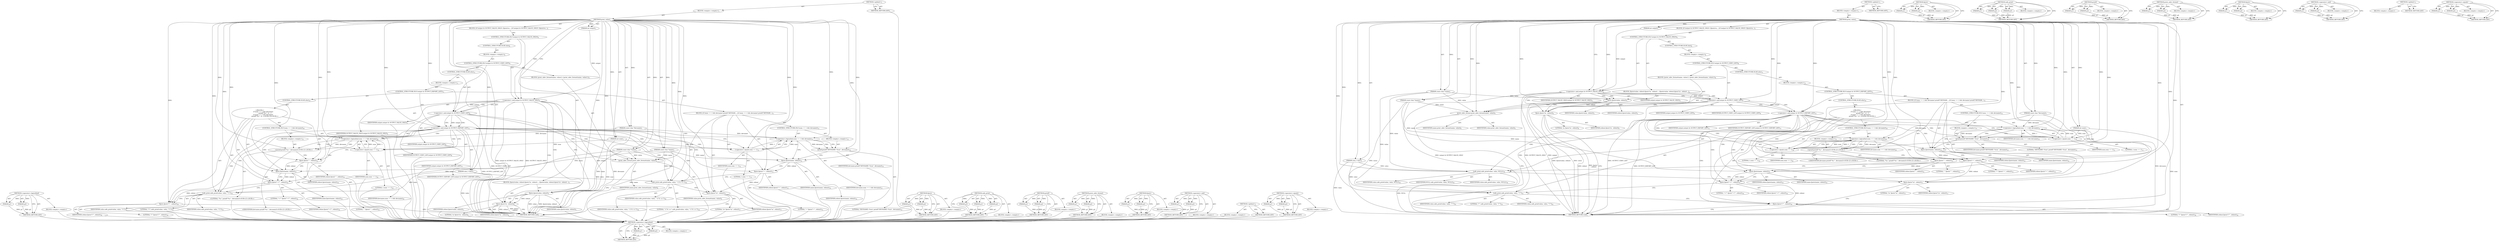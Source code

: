 digraph "&lt;operator&gt;.equals" {
vulnerable_146 [label=<(METHOD,&lt;operator&gt;.logicalAnd)>];
vulnerable_147 [label=<(PARAM,p1)>];
vulnerable_148 [label=<(PARAM,p2)>];
vulnerable_149 [label=<(BLOCK,&lt;empty&gt;,&lt;empty&gt;)>];
vulnerable_150 [label=<(METHOD_RETURN,ANY)>];
vulnerable_6 [label=<(METHOD,&lt;global&gt;)<SUB>1</SUB>>];
vulnerable_7 [label=<(BLOCK,&lt;empty&gt;,&lt;empty&gt;)<SUB>1</SUB>>];
vulnerable_8 [label=<(METHOD,print_value)<SUB>1</SUB>>];
vulnerable_9 [label=<(PARAM,int output)<SUB>1</SUB>>];
vulnerable_10 [label=<(PARAM,int num)<SUB>1</SUB>>];
vulnerable_11 [label=<(PARAM,const char *devname)<SUB>1</SUB>>];
vulnerable_12 [label=<(PARAM,const char *value)<SUB>2</SUB>>];
vulnerable_13 [label=<(PARAM,const char *name)<SUB>2</SUB>>];
vulnerable_14 [label=<(PARAM,size_t valsz)<SUB>2</SUB>>];
vulnerable_15 [label=<(BLOCK,{
	if (output &amp; OUTPUT_VALUE_ONLY) {
		fputs(va...,{
	if (output &amp; OUTPUT_VALUE_ONLY) {
		fputs(va...)<SUB>3</SUB>>];
vulnerable_16 [label=<(CONTROL_STRUCTURE,IF,if (output &amp; OUTPUT_VALUE_ONLY))<SUB>4</SUB>>];
vulnerable_17 [label=<(&lt;operator&gt;.and,output &amp; OUTPUT_VALUE_ONLY)<SUB>4</SUB>>];
vulnerable_18 [label=<(IDENTIFIER,output,output &amp; OUTPUT_VALUE_ONLY)<SUB>4</SUB>>];
vulnerable_19 [label=<(IDENTIFIER,OUTPUT_VALUE_ONLY,output &amp; OUTPUT_VALUE_ONLY)<SUB>4</SUB>>];
vulnerable_20 [label=<(BLOCK,{
		fputs(value, stdout);
		fputc('\n', stdout)...,{
		fputs(value, stdout);
		fputc('\n', stdout)...)<SUB>4</SUB>>];
vulnerable_21 [label=<(fputs,fputs(value, stdout))<SUB>5</SUB>>];
vulnerable_22 [label=<(IDENTIFIER,value,fputs(value, stdout))<SUB>5</SUB>>];
vulnerable_23 [label=<(IDENTIFIER,stdout,fputs(value, stdout))<SUB>5</SUB>>];
vulnerable_24 [label=<(fputc,fputc('\n', stdout))<SUB>6</SUB>>];
vulnerable_25 [label=<(LITERAL,'\n',fputc('\n', stdout))<SUB>6</SUB>>];
vulnerable_26 [label=<(IDENTIFIER,stdout,fputc('\n', stdout))<SUB>6</SUB>>];
vulnerable_27 [label=<(CONTROL_STRUCTURE,ELSE,else)<SUB>8</SUB>>];
vulnerable_28 [label=<(BLOCK,&lt;empty&gt;,&lt;empty&gt;)<SUB>8</SUB>>];
vulnerable_29 [label=<(CONTROL_STRUCTURE,IF,if (output &amp; OUTPUT_UDEV_LIST))<SUB>8</SUB>>];
vulnerable_30 [label=<(&lt;operator&gt;.and,output &amp; OUTPUT_UDEV_LIST)<SUB>8</SUB>>];
vulnerable_31 [label=<(IDENTIFIER,output,output &amp; OUTPUT_UDEV_LIST)<SUB>8</SUB>>];
vulnerable_32 [label=<(IDENTIFIER,OUTPUT_UDEV_LIST,output &amp; OUTPUT_UDEV_LIST)<SUB>8</SUB>>];
vulnerable_33 [label=<(BLOCK,{
		print_udev_format(name, value);

	},{
		print_udev_format(name, value);

	})<SUB>8</SUB>>];
vulnerable_34 [label=<(print_udev_format,print_udev_format(name, value))<SUB>9</SUB>>];
vulnerable_35 [label=<(IDENTIFIER,name,print_udev_format(name, value))<SUB>9</SUB>>];
vulnerable_36 [label=<(IDENTIFIER,value,print_udev_format(name, value))<SUB>9</SUB>>];
vulnerable_37 [label=<(CONTROL_STRUCTURE,ELSE,else)<SUB>11</SUB>>];
vulnerable_38 [label=<(BLOCK,&lt;empty&gt;,&lt;empty&gt;)<SUB>11</SUB>>];
vulnerable_39 [label=<(CONTROL_STRUCTURE,IF,if (output &amp; OUTPUT_EXPORT_LIST))<SUB>11</SUB>>];
vulnerable_40 [label=<(&lt;operator&gt;.and,output &amp; OUTPUT_EXPORT_LIST)<SUB>11</SUB>>];
vulnerable_41 [label=<(IDENTIFIER,output,output &amp; OUTPUT_EXPORT_LIST)<SUB>11</SUB>>];
vulnerable_42 [label=<(IDENTIFIER,OUTPUT_EXPORT_LIST,output &amp; OUTPUT_EXPORT_LIST)<SUB>11</SUB>>];
vulnerable_43 [label=<(BLOCK,{
		if (num == 1 &amp;&amp; devname)
 			printf(&quot;DEVNAM...,{
		if (num == 1 &amp;&amp; devname)
 			printf(&quot;DEVNAM...)<SUB>11</SUB>>];
vulnerable_44 [label=<(CONTROL_STRUCTURE,IF,if (num == 1 &amp;&amp; devname))<SUB>12</SUB>>];
vulnerable_45 [label=<(&lt;operator&gt;.logicalAnd,num == 1 &amp;&amp; devname)<SUB>12</SUB>>];
vulnerable_46 [label=<(&lt;operator&gt;.equals,num == 1)<SUB>12</SUB>>];
vulnerable_47 [label=<(IDENTIFIER,num,num == 1)<SUB>12</SUB>>];
vulnerable_48 [label=<(LITERAL,1,num == 1)<SUB>12</SUB>>];
vulnerable_49 [label=<(IDENTIFIER,devname,num == 1 &amp;&amp; devname)<SUB>12</SUB>>];
vulnerable_50 [label=<(BLOCK,&lt;empty&gt;,&lt;empty&gt;)<SUB>13</SUB>>];
vulnerable_51 [label=<(printf,printf(&quot;DEVNAME=%s\n&quot;, devname))<SUB>13</SUB>>];
vulnerable_52 [label=<(LITERAL,&quot;DEVNAME=%s\n&quot;,printf(&quot;DEVNAME=%s\n&quot;, devname))<SUB>13</SUB>>];
vulnerable_53 [label=<(IDENTIFIER,devname,printf(&quot;DEVNAME=%s\n&quot;, devname))<SUB>13</SUB>>];
vulnerable_54 [label=<(fputs,fputs(name, stdout))<SUB>14</SUB>>];
vulnerable_55 [label=<(IDENTIFIER,name,fputs(name, stdout))<SUB>14</SUB>>];
vulnerable_56 [label=<(IDENTIFIER,stdout,fputs(name, stdout))<SUB>14</SUB>>];
vulnerable_57 [label=<(fputs,fputs(&quot;=&quot;, stdout))<SUB>15</SUB>>];
vulnerable_58 [label=<(LITERAL,&quot;=&quot;,fputs(&quot;=&quot;, stdout))<SUB>15</SUB>>];
vulnerable_59 [label=<(IDENTIFIER,stdout,fputs(&quot;=&quot;, stdout))<SUB>15</SUB>>];
vulnerable_60 [label=<(safe_print,safe_print(value, valsz, NULL))<SUB>16</SUB>>];
vulnerable_61 [label=<(IDENTIFIER,value,safe_print(value, valsz, NULL))<SUB>16</SUB>>];
vulnerable_62 [label=<(IDENTIFIER,valsz,safe_print(value, valsz, NULL))<SUB>16</SUB>>];
vulnerable_63 [label=<(IDENTIFIER,NULL,safe_print(value, valsz, NULL))<SUB>16</SUB>>];
vulnerable_64 [label=<(fputs,fputs(&quot;\n&quot;, stdout))<SUB>17</SUB>>];
vulnerable_65 [label=<(LITERAL,&quot;\n&quot;,fputs(&quot;\n&quot;, stdout))<SUB>17</SUB>>];
vulnerable_66 [label=<(IDENTIFIER,stdout,fputs(&quot;\n&quot;, stdout))<SUB>17</SUB>>];
vulnerable_67 [label=<(CONTROL_STRUCTURE,ELSE,else)<SUB>19</SUB>>];
vulnerable_68 [label="<(BLOCK,{
		if (num == 1 &amp;&amp; devname)
			printf(&quot;%s:&quot;, d...,{
		if (num == 1 &amp;&amp; devname)
			printf(&quot;%s:&quot;, d...)<SUB>19</SUB>>"];
vulnerable_69 [label=<(CONTROL_STRUCTURE,IF,if (num == 1 &amp;&amp; devname))<SUB>20</SUB>>];
vulnerable_70 [label=<(&lt;operator&gt;.logicalAnd,num == 1 &amp;&amp; devname)<SUB>20</SUB>>];
vulnerable_71 [label=<(&lt;operator&gt;.equals,num == 1)<SUB>20</SUB>>];
vulnerable_72 [label=<(IDENTIFIER,num,num == 1)<SUB>20</SUB>>];
vulnerable_73 [label=<(LITERAL,1,num == 1)<SUB>20</SUB>>];
vulnerable_74 [label=<(IDENTIFIER,devname,num == 1 &amp;&amp; devname)<SUB>20</SUB>>];
vulnerable_75 [label=<(BLOCK,&lt;empty&gt;,&lt;empty&gt;)<SUB>21</SUB>>];
vulnerable_76 [label="<(printf,printf(&quot;%s:&quot;, devname))<SUB>21</SUB>>"];
vulnerable_77 [label="<(LITERAL,&quot;%s:&quot;,printf(&quot;%s:&quot;, devname))<SUB>21</SUB>>"];
vulnerable_78 [label="<(IDENTIFIER,devname,printf(&quot;%s:&quot;, devname))<SUB>21</SUB>>"];
vulnerable_79 [label=<(fputs,fputs(&quot; &quot;, stdout))<SUB>22</SUB>>];
vulnerable_80 [label=<(LITERAL,&quot; &quot;,fputs(&quot; &quot;, stdout))<SUB>22</SUB>>];
vulnerable_81 [label=<(IDENTIFIER,stdout,fputs(&quot; &quot;, stdout))<SUB>22</SUB>>];
vulnerable_82 [label=<(fputs,fputs(name, stdout))<SUB>23</SUB>>];
vulnerable_83 [label=<(IDENTIFIER,name,fputs(name, stdout))<SUB>23</SUB>>];
vulnerable_84 [label=<(IDENTIFIER,stdout,fputs(name, stdout))<SUB>23</SUB>>];
vulnerable_85 [label=<(fputs,fputs(&quot;=\&quot;&quot;, stdout))<SUB>24</SUB>>];
vulnerable_86 [label=<(LITERAL,&quot;=\&quot;&quot;,fputs(&quot;=\&quot;&quot;, stdout))<SUB>24</SUB>>];
vulnerable_87 [label=<(IDENTIFIER,stdout,fputs(&quot;=\&quot;&quot;, stdout))<SUB>24</SUB>>];
vulnerable_88 [label=<(safe_print,safe_print(value, valsz, &quot;\&quot;&quot;))<SUB>25</SUB>>];
vulnerable_89 [label=<(IDENTIFIER,value,safe_print(value, valsz, &quot;\&quot;&quot;))<SUB>25</SUB>>];
vulnerable_90 [label=<(IDENTIFIER,valsz,safe_print(value, valsz, &quot;\&quot;&quot;))<SUB>25</SUB>>];
vulnerable_91 [label=<(LITERAL,&quot;\&quot;&quot;,safe_print(value, valsz, &quot;\&quot;&quot;))<SUB>25</SUB>>];
vulnerable_92 [label=<(fputs,fputs(&quot;\&quot;&quot;, stdout))<SUB>26</SUB>>];
vulnerable_93 [label=<(LITERAL,&quot;\&quot;&quot;,fputs(&quot;\&quot;&quot;, stdout))<SUB>26</SUB>>];
vulnerable_94 [label=<(IDENTIFIER,stdout,fputs(&quot;\&quot;&quot;, stdout))<SUB>26</SUB>>];
vulnerable_95 [label=<(METHOD_RETURN,void)<SUB>1</SUB>>];
vulnerable_97 [label=<(METHOD_RETURN,ANY)<SUB>1</SUB>>];
vulnerable_131 [label=<(METHOD,fputs)>];
vulnerable_132 [label=<(PARAM,p1)>];
vulnerable_133 [label=<(PARAM,p2)>];
vulnerable_134 [label=<(BLOCK,&lt;empty&gt;,&lt;empty&gt;)>];
vulnerable_135 [label=<(METHOD_RETURN,ANY)>];
vulnerable_161 [label=<(METHOD,safe_print)>];
vulnerable_162 [label=<(PARAM,p1)>];
vulnerable_163 [label=<(PARAM,p2)>];
vulnerable_164 [label=<(PARAM,p3)>];
vulnerable_165 [label=<(BLOCK,&lt;empty&gt;,&lt;empty&gt;)>];
vulnerable_166 [label=<(METHOD_RETURN,ANY)>];
vulnerable_156 [label=<(METHOD,printf)>];
vulnerable_157 [label=<(PARAM,p1)>];
vulnerable_158 [label=<(PARAM,p2)>];
vulnerable_159 [label=<(BLOCK,&lt;empty&gt;,&lt;empty&gt;)>];
vulnerable_160 [label=<(METHOD_RETURN,ANY)>];
vulnerable_141 [label=<(METHOD,print_udev_format)>];
vulnerable_142 [label=<(PARAM,p1)>];
vulnerable_143 [label=<(PARAM,p2)>];
vulnerable_144 [label=<(BLOCK,&lt;empty&gt;,&lt;empty&gt;)>];
vulnerable_145 [label=<(METHOD_RETURN,ANY)>];
vulnerable_136 [label=<(METHOD,fputc)>];
vulnerable_137 [label=<(PARAM,p1)>];
vulnerable_138 [label=<(PARAM,p2)>];
vulnerable_139 [label=<(BLOCK,&lt;empty&gt;,&lt;empty&gt;)>];
vulnerable_140 [label=<(METHOD_RETURN,ANY)>];
vulnerable_126 [label=<(METHOD,&lt;operator&gt;.and)>];
vulnerable_127 [label=<(PARAM,p1)>];
vulnerable_128 [label=<(PARAM,p2)>];
vulnerable_129 [label=<(BLOCK,&lt;empty&gt;,&lt;empty&gt;)>];
vulnerable_130 [label=<(METHOD_RETURN,ANY)>];
vulnerable_120 [label=<(METHOD,&lt;global&gt;)<SUB>1</SUB>>];
vulnerable_121 [label=<(BLOCK,&lt;empty&gt;,&lt;empty&gt;)>];
vulnerable_122 [label=<(METHOD_RETURN,ANY)>];
vulnerable_151 [label=<(METHOD,&lt;operator&gt;.equals)>];
vulnerable_152 [label=<(PARAM,p1)>];
vulnerable_153 [label=<(PARAM,p2)>];
vulnerable_154 [label=<(BLOCK,&lt;empty&gt;,&lt;empty&gt;)>];
vulnerable_155 [label=<(METHOD_RETURN,ANY)>];
fixed_148 [label=<(METHOD,&lt;operator&gt;.logicalAnd)>];
fixed_149 [label=<(PARAM,p1)>];
fixed_150 [label=<(PARAM,p2)>];
fixed_151 [label=<(BLOCK,&lt;empty&gt;,&lt;empty&gt;)>];
fixed_152 [label=<(METHOD_RETURN,ANY)>];
fixed_6 [label=<(METHOD,&lt;global&gt;)<SUB>1</SUB>>];
fixed_7 [label=<(BLOCK,&lt;empty&gt;,&lt;empty&gt;)<SUB>1</SUB>>];
fixed_8 [label=<(METHOD,print_value)<SUB>1</SUB>>];
fixed_9 [label=<(PARAM,int output)<SUB>1</SUB>>];
fixed_10 [label=<(PARAM,int num)<SUB>1</SUB>>];
fixed_11 [label=<(PARAM,const char *devname)<SUB>1</SUB>>];
fixed_12 [label=<(PARAM,const char *value)<SUB>2</SUB>>];
fixed_13 [label=<(PARAM,const char *name)<SUB>2</SUB>>];
fixed_14 [label=<(PARAM,size_t valsz)<SUB>2</SUB>>];
fixed_15 [label=<(BLOCK,{
	if (output &amp; OUTPUT_VALUE_ONLY) {
		fputs(va...,{
	if (output &amp; OUTPUT_VALUE_ONLY) {
		fputs(va...)<SUB>3</SUB>>];
fixed_16 [label=<(CONTROL_STRUCTURE,IF,if (output &amp; OUTPUT_VALUE_ONLY))<SUB>4</SUB>>];
fixed_17 [label=<(&lt;operator&gt;.and,output &amp; OUTPUT_VALUE_ONLY)<SUB>4</SUB>>];
fixed_18 [label=<(IDENTIFIER,output,output &amp; OUTPUT_VALUE_ONLY)<SUB>4</SUB>>];
fixed_19 [label=<(IDENTIFIER,OUTPUT_VALUE_ONLY,output &amp; OUTPUT_VALUE_ONLY)<SUB>4</SUB>>];
fixed_20 [label=<(BLOCK,{
		fputs(value, stdout);
		fputc('\n', stdout)...,{
		fputs(value, stdout);
		fputc('\n', stdout)...)<SUB>4</SUB>>];
fixed_21 [label=<(fputs,fputs(value, stdout))<SUB>5</SUB>>];
fixed_22 [label=<(IDENTIFIER,value,fputs(value, stdout))<SUB>5</SUB>>];
fixed_23 [label=<(IDENTIFIER,stdout,fputs(value, stdout))<SUB>5</SUB>>];
fixed_24 [label=<(fputc,fputc('\n', stdout))<SUB>6</SUB>>];
fixed_25 [label=<(LITERAL,'\n',fputc('\n', stdout))<SUB>6</SUB>>];
fixed_26 [label=<(IDENTIFIER,stdout,fputc('\n', stdout))<SUB>6</SUB>>];
fixed_27 [label=<(CONTROL_STRUCTURE,ELSE,else)<SUB>8</SUB>>];
fixed_28 [label=<(BLOCK,&lt;empty&gt;,&lt;empty&gt;)<SUB>8</SUB>>];
fixed_29 [label=<(CONTROL_STRUCTURE,IF,if (output &amp; OUTPUT_UDEV_LIST))<SUB>8</SUB>>];
fixed_30 [label=<(&lt;operator&gt;.and,output &amp; OUTPUT_UDEV_LIST)<SUB>8</SUB>>];
fixed_31 [label=<(IDENTIFIER,output,output &amp; OUTPUT_UDEV_LIST)<SUB>8</SUB>>];
fixed_32 [label=<(IDENTIFIER,OUTPUT_UDEV_LIST,output &amp; OUTPUT_UDEV_LIST)<SUB>8</SUB>>];
fixed_33 [label=<(BLOCK,{
		print_udev_format(name, value);

	},{
		print_udev_format(name, value);

	})<SUB>8</SUB>>];
fixed_34 [label=<(print_udev_format,print_udev_format(name, value))<SUB>9</SUB>>];
fixed_35 [label=<(IDENTIFIER,name,print_udev_format(name, value))<SUB>9</SUB>>];
fixed_36 [label=<(IDENTIFIER,value,print_udev_format(name, value))<SUB>9</SUB>>];
fixed_37 [label=<(CONTROL_STRUCTURE,ELSE,else)<SUB>11</SUB>>];
fixed_38 [label=<(BLOCK,&lt;empty&gt;,&lt;empty&gt;)<SUB>11</SUB>>];
fixed_39 [label=<(CONTROL_STRUCTURE,IF,if (output &amp; OUTPUT_EXPORT_LIST))<SUB>11</SUB>>];
fixed_40 [label=<(&lt;operator&gt;.and,output &amp; OUTPUT_EXPORT_LIST)<SUB>11</SUB>>];
fixed_41 [label=<(IDENTIFIER,output,output &amp; OUTPUT_EXPORT_LIST)<SUB>11</SUB>>];
fixed_42 [label=<(IDENTIFIER,OUTPUT_EXPORT_LIST,output &amp; OUTPUT_EXPORT_LIST)<SUB>11</SUB>>];
fixed_43 [label=<(BLOCK,{
		if (num == 1 &amp;&amp; devname)
 			printf(&quot;DEVNAM...,{
		if (num == 1 &amp;&amp; devname)
 			printf(&quot;DEVNAM...)<SUB>11</SUB>>];
fixed_44 [label=<(CONTROL_STRUCTURE,IF,if (num == 1 &amp;&amp; devname))<SUB>12</SUB>>];
fixed_45 [label=<(&lt;operator&gt;.logicalAnd,num == 1 &amp;&amp; devname)<SUB>12</SUB>>];
fixed_46 [label=<(&lt;operator&gt;.equals,num == 1)<SUB>12</SUB>>];
fixed_47 [label=<(IDENTIFIER,num,num == 1)<SUB>12</SUB>>];
fixed_48 [label=<(LITERAL,1,num == 1)<SUB>12</SUB>>];
fixed_49 [label=<(IDENTIFIER,devname,num == 1 &amp;&amp; devname)<SUB>12</SUB>>];
fixed_50 [label=<(BLOCK,&lt;empty&gt;,&lt;empty&gt;)<SUB>13</SUB>>];
fixed_51 [label=<(printf,printf(&quot;DEVNAME=%s\n&quot;, devname))<SUB>13</SUB>>];
fixed_52 [label=<(LITERAL,&quot;DEVNAME=%s\n&quot;,printf(&quot;DEVNAME=%s\n&quot;, devname))<SUB>13</SUB>>];
fixed_53 [label=<(IDENTIFIER,devname,printf(&quot;DEVNAME=%s\n&quot;, devname))<SUB>13</SUB>>];
fixed_54 [label=<(fputs,fputs(name, stdout))<SUB>14</SUB>>];
fixed_55 [label=<(IDENTIFIER,name,fputs(name, stdout))<SUB>14</SUB>>];
fixed_56 [label=<(IDENTIFIER,stdout,fputs(name, stdout))<SUB>14</SUB>>];
fixed_57 [label=<(fputs,fputs(&quot;=&quot;, stdout))<SUB>15</SUB>>];
fixed_58 [label=<(LITERAL,&quot;=&quot;,fputs(&quot;=&quot;, stdout))<SUB>15</SUB>>];
fixed_59 [label=<(IDENTIFIER,stdout,fputs(&quot;=&quot;, stdout))<SUB>15</SUB>>];
fixed_60 [label=<(safe_print,safe_print(value, valsz, &quot; \\\&quot;'$`&lt;&gt;&quot;))<SUB>16</SUB>>];
fixed_61 [label=<(IDENTIFIER,value,safe_print(value, valsz, &quot; \\\&quot;'$`&lt;&gt;&quot;))<SUB>16</SUB>>];
fixed_62 [label=<(IDENTIFIER,valsz,safe_print(value, valsz, &quot; \\\&quot;'$`&lt;&gt;&quot;))<SUB>16</SUB>>];
fixed_63 [label=<(LITERAL,&quot; \\\&quot;'$`&lt;&gt;&quot;,safe_print(value, valsz, &quot; \\\&quot;'$`&lt;&gt;&quot;))<SUB>16</SUB>>];
fixed_64 [label=<(fputs,fputs(&quot;\n&quot;, stdout))<SUB>17</SUB>>];
fixed_65 [label=<(LITERAL,&quot;\n&quot;,fputs(&quot;\n&quot;, stdout))<SUB>17</SUB>>];
fixed_66 [label=<(IDENTIFIER,stdout,fputs(&quot;\n&quot;, stdout))<SUB>17</SUB>>];
fixed_67 [label=<(CONTROL_STRUCTURE,ELSE,else)<SUB>19</SUB>>];
fixed_68 [label="<(BLOCK,{
		if (num == 1 &amp;&amp; devname)
			printf(&quot;%s:&quot;, d...,{
		if (num == 1 &amp;&amp; devname)
			printf(&quot;%s:&quot;, d...)<SUB>19</SUB>>"];
fixed_69 [label=<(CONTROL_STRUCTURE,IF,if (num == 1 &amp;&amp; devname))<SUB>20</SUB>>];
fixed_70 [label=<(&lt;operator&gt;.logicalAnd,num == 1 &amp;&amp; devname)<SUB>20</SUB>>];
fixed_71 [label=<(&lt;operator&gt;.equals,num == 1)<SUB>20</SUB>>];
fixed_72 [label=<(IDENTIFIER,num,num == 1)<SUB>20</SUB>>];
fixed_73 [label=<(LITERAL,1,num == 1)<SUB>20</SUB>>];
fixed_74 [label=<(IDENTIFIER,devname,num == 1 &amp;&amp; devname)<SUB>20</SUB>>];
fixed_75 [label=<(BLOCK,&lt;empty&gt;,&lt;empty&gt;)<SUB>21</SUB>>];
fixed_76 [label="<(printf,printf(&quot;%s:&quot;, devname))<SUB>21</SUB>>"];
fixed_77 [label="<(LITERAL,&quot;%s:&quot;,printf(&quot;%s:&quot;, devname))<SUB>21</SUB>>"];
fixed_78 [label="<(IDENTIFIER,devname,printf(&quot;%s:&quot;, devname))<SUB>21</SUB>>"];
fixed_79 [label=<(fputs,fputs(&quot; &quot;, stdout))<SUB>22</SUB>>];
fixed_80 [label=<(LITERAL,&quot; &quot;,fputs(&quot; &quot;, stdout))<SUB>22</SUB>>];
fixed_81 [label=<(IDENTIFIER,stdout,fputs(&quot; &quot;, stdout))<SUB>22</SUB>>];
fixed_82 [label=<(fputs,fputs(name, stdout))<SUB>23</SUB>>];
fixed_83 [label=<(IDENTIFIER,name,fputs(name, stdout))<SUB>23</SUB>>];
fixed_84 [label=<(IDENTIFIER,stdout,fputs(name, stdout))<SUB>23</SUB>>];
fixed_85 [label=<(fputs,fputs(&quot;=\&quot;&quot;, stdout))<SUB>24</SUB>>];
fixed_86 [label=<(LITERAL,&quot;=\&quot;&quot;,fputs(&quot;=\&quot;&quot;, stdout))<SUB>24</SUB>>];
fixed_87 [label=<(IDENTIFIER,stdout,fputs(&quot;=\&quot;&quot;, stdout))<SUB>24</SUB>>];
fixed_88 [label=<(safe_print,safe_print(value, valsz, &quot;\&quot;\\&quot;))<SUB>25</SUB>>];
fixed_89 [label=<(IDENTIFIER,value,safe_print(value, valsz, &quot;\&quot;\\&quot;))<SUB>25</SUB>>];
fixed_90 [label=<(IDENTIFIER,valsz,safe_print(value, valsz, &quot;\&quot;\\&quot;))<SUB>25</SUB>>];
fixed_91 [label=<(LITERAL,&quot;\&quot;\\&quot;,safe_print(value, valsz, &quot;\&quot;\\&quot;))<SUB>25</SUB>>];
fixed_92 [label=<(fputs,fputs(&quot;\&quot;&quot;, stdout))<SUB>26</SUB>>];
fixed_93 [label=<(LITERAL,&quot;\&quot;&quot;,fputs(&quot;\&quot;&quot;, stdout))<SUB>26</SUB>>];
fixed_94 [label=<(IDENTIFIER,stdout,fputs(&quot;\&quot;&quot;, stdout))<SUB>26</SUB>>];
fixed_95 [label=<(METHOD_RETURN,void)<SUB>1</SUB>>];
fixed_97 [label=<(METHOD_RETURN,ANY)<SUB>1</SUB>>];
fixed_133 [label=<(METHOD,fputs)>];
fixed_134 [label=<(PARAM,p1)>];
fixed_135 [label=<(PARAM,p2)>];
fixed_136 [label=<(BLOCK,&lt;empty&gt;,&lt;empty&gt;)>];
fixed_137 [label=<(METHOD_RETURN,ANY)>];
fixed_163 [label=<(METHOD,safe_print)>];
fixed_164 [label=<(PARAM,p1)>];
fixed_165 [label=<(PARAM,p2)>];
fixed_166 [label=<(PARAM,p3)>];
fixed_167 [label=<(BLOCK,&lt;empty&gt;,&lt;empty&gt;)>];
fixed_168 [label=<(METHOD_RETURN,ANY)>];
fixed_158 [label=<(METHOD,printf)>];
fixed_159 [label=<(PARAM,p1)>];
fixed_160 [label=<(PARAM,p2)>];
fixed_161 [label=<(BLOCK,&lt;empty&gt;,&lt;empty&gt;)>];
fixed_162 [label=<(METHOD_RETURN,ANY)>];
fixed_143 [label=<(METHOD,print_udev_format)>];
fixed_144 [label=<(PARAM,p1)>];
fixed_145 [label=<(PARAM,p2)>];
fixed_146 [label=<(BLOCK,&lt;empty&gt;,&lt;empty&gt;)>];
fixed_147 [label=<(METHOD_RETURN,ANY)>];
fixed_138 [label=<(METHOD,fputc)>];
fixed_139 [label=<(PARAM,p1)>];
fixed_140 [label=<(PARAM,p2)>];
fixed_141 [label=<(BLOCK,&lt;empty&gt;,&lt;empty&gt;)>];
fixed_142 [label=<(METHOD_RETURN,ANY)>];
fixed_128 [label=<(METHOD,&lt;operator&gt;.and)>];
fixed_129 [label=<(PARAM,p1)>];
fixed_130 [label=<(PARAM,p2)>];
fixed_131 [label=<(BLOCK,&lt;empty&gt;,&lt;empty&gt;)>];
fixed_132 [label=<(METHOD_RETURN,ANY)>];
fixed_122 [label=<(METHOD,&lt;global&gt;)<SUB>1</SUB>>];
fixed_123 [label=<(BLOCK,&lt;empty&gt;,&lt;empty&gt;)>];
fixed_124 [label=<(METHOD_RETURN,ANY)>];
fixed_153 [label=<(METHOD,&lt;operator&gt;.equals)>];
fixed_154 [label=<(PARAM,p1)>];
fixed_155 [label=<(PARAM,p2)>];
fixed_156 [label=<(BLOCK,&lt;empty&gt;,&lt;empty&gt;)>];
fixed_157 [label=<(METHOD_RETURN,ANY)>];
vulnerable_146 -> vulnerable_147  [key=0, label="AST: "];
vulnerable_146 -> vulnerable_147  [key=1, label="DDG: "];
vulnerable_146 -> vulnerable_149  [key=0, label="AST: "];
vulnerable_146 -> vulnerable_148  [key=0, label="AST: "];
vulnerable_146 -> vulnerable_148  [key=1, label="DDG: "];
vulnerable_146 -> vulnerable_150  [key=0, label="AST: "];
vulnerable_146 -> vulnerable_150  [key=1, label="CFG: "];
vulnerable_147 -> vulnerable_150  [key=0, label="DDG: p1"];
vulnerable_148 -> vulnerable_150  [key=0, label="DDG: p2"];
vulnerable_6 -> vulnerable_7  [key=0, label="AST: "];
vulnerable_6 -> vulnerable_97  [key=0, label="AST: "];
vulnerable_6 -> vulnerable_97  [key=1, label="CFG: "];
vulnerable_7 -> vulnerable_8  [key=0, label="AST: "];
vulnerable_8 -> vulnerable_9  [key=0, label="AST: "];
vulnerable_8 -> vulnerable_9  [key=1, label="DDG: "];
vulnerable_8 -> vulnerable_10  [key=0, label="AST: "];
vulnerable_8 -> vulnerable_10  [key=1, label="DDG: "];
vulnerable_8 -> vulnerable_11  [key=0, label="AST: "];
vulnerable_8 -> vulnerable_11  [key=1, label="DDG: "];
vulnerable_8 -> vulnerable_12  [key=0, label="AST: "];
vulnerable_8 -> vulnerable_12  [key=1, label="DDG: "];
vulnerable_8 -> vulnerable_13  [key=0, label="AST: "];
vulnerable_8 -> vulnerable_13  [key=1, label="DDG: "];
vulnerable_8 -> vulnerable_14  [key=0, label="AST: "];
vulnerable_8 -> vulnerable_14  [key=1, label="DDG: "];
vulnerable_8 -> vulnerable_15  [key=0, label="AST: "];
vulnerable_8 -> vulnerable_95  [key=0, label="AST: "];
vulnerable_8 -> vulnerable_17  [key=0, label="CFG: "];
vulnerable_8 -> vulnerable_17  [key=1, label="DDG: "];
vulnerable_8 -> vulnerable_21  [key=0, label="DDG: "];
vulnerable_8 -> vulnerable_24  [key=0, label="DDG: "];
vulnerable_8 -> vulnerable_30  [key=0, label="DDG: "];
vulnerable_8 -> vulnerable_34  [key=0, label="DDG: "];
vulnerable_8 -> vulnerable_40  [key=0, label="DDG: "];
vulnerable_8 -> vulnerable_54  [key=0, label="DDG: "];
vulnerable_8 -> vulnerable_57  [key=0, label="DDG: "];
vulnerable_8 -> vulnerable_60  [key=0, label="DDG: "];
vulnerable_8 -> vulnerable_64  [key=0, label="DDG: "];
vulnerable_8 -> vulnerable_45  [key=0, label="DDG: "];
vulnerable_8 -> vulnerable_79  [key=0, label="DDG: "];
vulnerable_8 -> vulnerable_82  [key=0, label="DDG: "];
vulnerable_8 -> vulnerable_85  [key=0, label="DDG: "];
vulnerable_8 -> vulnerable_88  [key=0, label="DDG: "];
vulnerable_8 -> vulnerable_92  [key=0, label="DDG: "];
vulnerable_8 -> vulnerable_46  [key=0, label="DDG: "];
vulnerable_8 -> vulnerable_51  [key=0, label="DDG: "];
vulnerable_8 -> vulnerable_70  [key=0, label="DDG: "];
vulnerable_8 -> vulnerable_71  [key=0, label="DDG: "];
vulnerable_8 -> vulnerable_76  [key=0, label="DDG: "];
vulnerable_9 -> vulnerable_17  [key=0, label="DDG: output"];
vulnerable_10 -> vulnerable_95  [key=0, label="DDG: num"];
vulnerable_10 -> vulnerable_46  [key=0, label="DDG: num"];
vulnerable_10 -> vulnerable_71  [key=0, label="DDG: num"];
vulnerable_11 -> vulnerable_95  [key=0, label="DDG: devname"];
vulnerable_11 -> vulnerable_45  [key=0, label="DDG: devname"];
vulnerable_11 -> vulnerable_70  [key=0, label="DDG: devname"];
vulnerable_12 -> vulnerable_21  [key=0, label="DDG: value"];
vulnerable_12 -> vulnerable_34  [key=0, label="DDG: value"];
vulnerable_12 -> vulnerable_60  [key=0, label="DDG: value"];
vulnerable_12 -> vulnerable_88  [key=0, label="DDG: value"];
vulnerable_13 -> vulnerable_95  [key=0, label="DDG: name"];
vulnerable_13 -> vulnerable_34  [key=0, label="DDG: name"];
vulnerable_13 -> vulnerable_54  [key=0, label="DDG: name"];
vulnerable_13 -> vulnerable_82  [key=0, label="DDG: name"];
vulnerable_14 -> vulnerable_95  [key=0, label="DDG: valsz"];
vulnerable_14 -> vulnerable_60  [key=0, label="DDG: valsz"];
vulnerable_14 -> vulnerable_88  [key=0, label="DDG: valsz"];
vulnerable_15 -> vulnerable_16  [key=0, label="AST: "];
vulnerable_16 -> vulnerable_17  [key=0, label="AST: "];
vulnerable_16 -> vulnerable_20  [key=0, label="AST: "];
vulnerable_16 -> vulnerable_27  [key=0, label="AST: "];
vulnerable_17 -> vulnerable_18  [key=0, label="AST: "];
vulnerable_17 -> vulnerable_19  [key=0, label="AST: "];
vulnerable_17 -> vulnerable_21  [key=0, label="CFG: "];
vulnerable_17 -> vulnerable_21  [key=1, label="CDG: "];
vulnerable_17 -> vulnerable_30  [key=0, label="CFG: "];
vulnerable_17 -> vulnerable_30  [key=1, label="DDG: output"];
vulnerable_17 -> vulnerable_30  [key=2, label="CDG: "];
vulnerable_17 -> vulnerable_95  [key=0, label="DDG: output"];
vulnerable_17 -> vulnerable_95  [key=1, label="DDG: output &amp; OUTPUT_VALUE_ONLY"];
vulnerable_17 -> vulnerable_95  [key=2, label="DDG: OUTPUT_VALUE_ONLY"];
vulnerable_17 -> vulnerable_24  [key=0, label="CDG: "];
vulnerable_20 -> vulnerable_21  [key=0, label="AST: "];
vulnerable_20 -> vulnerable_24  [key=0, label="AST: "];
vulnerable_21 -> vulnerable_22  [key=0, label="AST: "];
vulnerable_21 -> vulnerable_23  [key=0, label="AST: "];
vulnerable_21 -> vulnerable_24  [key=0, label="CFG: "];
vulnerable_21 -> vulnerable_24  [key=1, label="DDG: stdout"];
vulnerable_21 -> vulnerable_95  [key=0, label="DDG: value"];
vulnerable_21 -> vulnerable_95  [key=1, label="DDG: fputs(value, stdout)"];
vulnerable_24 -> vulnerable_25  [key=0, label="AST: "];
vulnerable_24 -> vulnerable_26  [key=0, label="AST: "];
vulnerable_24 -> vulnerable_95  [key=0, label="CFG: "];
vulnerable_24 -> vulnerable_95  [key=1, label="DDG: stdout"];
vulnerable_24 -> vulnerable_95  [key=2, label="DDG: fputc('\n', stdout)"];
vulnerable_27 -> vulnerable_28  [key=0, label="AST: "];
vulnerable_28 -> vulnerable_29  [key=0, label="AST: "];
vulnerable_29 -> vulnerable_30  [key=0, label="AST: "];
vulnerable_29 -> vulnerable_33  [key=0, label="AST: "];
vulnerable_29 -> vulnerable_37  [key=0, label="AST: "];
vulnerable_30 -> vulnerable_31  [key=0, label="AST: "];
vulnerable_30 -> vulnerable_32  [key=0, label="AST: "];
vulnerable_30 -> vulnerable_34  [key=0, label="CFG: "];
vulnerable_30 -> vulnerable_34  [key=1, label="CDG: "];
vulnerable_30 -> vulnerable_40  [key=0, label="CFG: "];
vulnerable_30 -> vulnerable_40  [key=1, label="DDG: output"];
vulnerable_30 -> vulnerable_40  [key=2, label="CDG: "];
vulnerable_30 -> vulnerable_95  [key=0, label="DDG: OUTPUT_UDEV_LIST"];
vulnerable_33 -> vulnerable_34  [key=0, label="AST: "];
vulnerable_34 -> vulnerable_35  [key=0, label="AST: "];
vulnerable_34 -> vulnerable_36  [key=0, label="AST: "];
vulnerable_34 -> vulnerable_95  [key=0, label="CFG: "];
vulnerable_37 -> vulnerable_38  [key=0, label="AST: "];
vulnerable_38 -> vulnerable_39  [key=0, label="AST: "];
vulnerable_39 -> vulnerable_40  [key=0, label="AST: "];
vulnerable_39 -> vulnerable_43  [key=0, label="AST: "];
vulnerable_39 -> vulnerable_67  [key=0, label="AST: "];
vulnerable_40 -> vulnerable_41  [key=0, label="AST: "];
vulnerable_40 -> vulnerable_42  [key=0, label="AST: "];
vulnerable_40 -> vulnerable_46  [key=0, label="CFG: "];
vulnerable_40 -> vulnerable_46  [key=1, label="CDG: "];
vulnerable_40 -> vulnerable_71  [key=0, label="CFG: "];
vulnerable_40 -> vulnerable_71  [key=1, label="CDG: "];
vulnerable_40 -> vulnerable_95  [key=0, label="DDG: OUTPUT_EXPORT_LIST"];
vulnerable_40 -> vulnerable_60  [key=0, label="CDG: "];
vulnerable_40 -> vulnerable_64  [key=0, label="CDG: "];
vulnerable_40 -> vulnerable_57  [key=0, label="CDG: "];
vulnerable_40 -> vulnerable_85  [key=0, label="CDG: "];
vulnerable_40 -> vulnerable_92  [key=0, label="CDG: "];
vulnerable_40 -> vulnerable_45  [key=0, label="CDG: "];
vulnerable_40 -> vulnerable_82  [key=0, label="CDG: "];
vulnerable_40 -> vulnerable_54  [key=0, label="CDG: "];
vulnerable_40 -> vulnerable_79  [key=0, label="CDG: "];
vulnerable_40 -> vulnerable_88  [key=0, label="CDG: "];
vulnerable_40 -> vulnerable_70  [key=0, label="CDG: "];
vulnerable_43 -> vulnerable_44  [key=0, label="AST: "];
vulnerable_43 -> vulnerable_54  [key=0, label="AST: "];
vulnerable_43 -> vulnerable_57  [key=0, label="AST: "];
vulnerable_43 -> vulnerable_60  [key=0, label="AST: "];
vulnerable_43 -> vulnerable_64  [key=0, label="AST: "];
vulnerable_44 -> vulnerable_45  [key=0, label="AST: "];
vulnerable_44 -> vulnerable_50  [key=0, label="AST: "];
vulnerable_45 -> vulnerable_46  [key=0, label="AST: "];
vulnerable_45 -> vulnerable_49  [key=0, label="AST: "];
vulnerable_45 -> vulnerable_51  [key=0, label="CFG: "];
vulnerable_45 -> vulnerable_51  [key=1, label="DDG: devname"];
vulnerable_45 -> vulnerable_51  [key=2, label="CDG: "];
vulnerable_45 -> vulnerable_54  [key=0, label="CFG: "];
vulnerable_46 -> vulnerable_47  [key=0, label="AST: "];
vulnerable_46 -> vulnerable_48  [key=0, label="AST: "];
vulnerable_46 -> vulnerable_45  [key=0, label="CFG: "];
vulnerable_46 -> vulnerable_45  [key=1, label="DDG: num"];
vulnerable_46 -> vulnerable_45  [key=2, label="DDG: 1"];
vulnerable_50 -> vulnerable_51  [key=0, label="AST: "];
vulnerable_51 -> vulnerable_52  [key=0, label="AST: "];
vulnerable_51 -> vulnerable_53  [key=0, label="AST: "];
vulnerable_51 -> vulnerable_54  [key=0, label="CFG: "];
vulnerable_54 -> vulnerable_55  [key=0, label="AST: "];
vulnerable_54 -> vulnerable_56  [key=0, label="AST: "];
vulnerable_54 -> vulnerable_57  [key=0, label="CFG: "];
vulnerable_54 -> vulnerable_57  [key=1, label="DDG: stdout"];
vulnerable_57 -> vulnerable_58  [key=0, label="AST: "];
vulnerable_57 -> vulnerable_59  [key=0, label="AST: "];
vulnerable_57 -> vulnerable_60  [key=0, label="CFG: "];
vulnerable_57 -> vulnerable_64  [key=0, label="DDG: stdout"];
vulnerable_60 -> vulnerable_61  [key=0, label="AST: "];
vulnerable_60 -> vulnerable_62  [key=0, label="AST: "];
vulnerable_60 -> vulnerable_63  [key=0, label="AST: "];
vulnerable_60 -> vulnerable_64  [key=0, label="CFG: "];
vulnerable_60 -> vulnerable_95  [key=0, label="DDG: NULL"];
vulnerable_64 -> vulnerable_65  [key=0, label="AST: "];
vulnerable_64 -> vulnerable_66  [key=0, label="AST: "];
vulnerable_64 -> vulnerable_95  [key=0, label="CFG: "];
vulnerable_67 -> vulnerable_68  [key=0, label="AST: "];
vulnerable_68 -> vulnerable_69  [key=0, label="AST: "];
vulnerable_68 -> vulnerable_79  [key=0, label="AST: "];
vulnerable_68 -> vulnerable_82  [key=0, label="AST: "];
vulnerable_68 -> vulnerable_85  [key=0, label="AST: "];
vulnerable_68 -> vulnerable_88  [key=0, label="AST: "];
vulnerable_68 -> vulnerable_92  [key=0, label="AST: "];
vulnerable_69 -> vulnerable_70  [key=0, label="AST: "];
vulnerable_69 -> vulnerable_75  [key=0, label="AST: "];
vulnerable_70 -> vulnerable_71  [key=0, label="AST: "];
vulnerable_70 -> vulnerable_74  [key=0, label="AST: "];
vulnerable_70 -> vulnerable_76  [key=0, label="CFG: "];
vulnerable_70 -> vulnerable_76  [key=1, label="DDG: devname"];
vulnerable_70 -> vulnerable_76  [key=2, label="CDG: "];
vulnerable_70 -> vulnerable_79  [key=0, label="CFG: "];
vulnerable_71 -> vulnerable_72  [key=0, label="AST: "];
vulnerable_71 -> vulnerable_73  [key=0, label="AST: "];
vulnerable_71 -> vulnerable_70  [key=0, label="CFG: "];
vulnerable_71 -> vulnerable_70  [key=1, label="DDG: num"];
vulnerable_71 -> vulnerable_70  [key=2, label="DDG: 1"];
vulnerable_75 -> vulnerable_76  [key=0, label="AST: "];
vulnerable_76 -> vulnerable_77  [key=0, label="AST: "];
vulnerable_76 -> vulnerable_78  [key=0, label="AST: "];
vulnerable_76 -> vulnerable_79  [key=0, label="CFG: "];
vulnerable_79 -> vulnerable_80  [key=0, label="AST: "];
vulnerable_79 -> vulnerable_81  [key=0, label="AST: "];
vulnerable_79 -> vulnerable_82  [key=0, label="CFG: "];
vulnerable_79 -> vulnerable_82  [key=1, label="DDG: stdout"];
vulnerable_82 -> vulnerable_83  [key=0, label="AST: "];
vulnerable_82 -> vulnerable_84  [key=0, label="AST: "];
vulnerable_82 -> vulnerable_85  [key=0, label="CFG: "];
vulnerable_82 -> vulnerable_85  [key=1, label="DDG: stdout"];
vulnerable_85 -> vulnerable_86  [key=0, label="AST: "];
vulnerable_85 -> vulnerable_87  [key=0, label="AST: "];
vulnerable_85 -> vulnerable_88  [key=0, label="CFG: "];
vulnerable_85 -> vulnerable_92  [key=0, label="DDG: stdout"];
vulnerable_88 -> vulnerable_89  [key=0, label="AST: "];
vulnerable_88 -> vulnerable_90  [key=0, label="AST: "];
vulnerable_88 -> vulnerable_91  [key=0, label="AST: "];
vulnerable_88 -> vulnerable_92  [key=0, label="CFG: "];
vulnerable_92 -> vulnerable_93  [key=0, label="AST: "];
vulnerable_92 -> vulnerable_94  [key=0, label="AST: "];
vulnerable_92 -> vulnerable_95  [key=0, label="CFG: "];
vulnerable_131 -> vulnerable_132  [key=0, label="AST: "];
vulnerable_131 -> vulnerable_132  [key=1, label="DDG: "];
vulnerable_131 -> vulnerable_134  [key=0, label="AST: "];
vulnerable_131 -> vulnerable_133  [key=0, label="AST: "];
vulnerable_131 -> vulnerable_133  [key=1, label="DDG: "];
vulnerable_131 -> vulnerable_135  [key=0, label="AST: "];
vulnerable_131 -> vulnerable_135  [key=1, label="CFG: "];
vulnerable_132 -> vulnerable_135  [key=0, label="DDG: p1"];
vulnerable_133 -> vulnerable_135  [key=0, label="DDG: p2"];
vulnerable_161 -> vulnerable_162  [key=0, label="AST: "];
vulnerable_161 -> vulnerable_162  [key=1, label="DDG: "];
vulnerable_161 -> vulnerable_165  [key=0, label="AST: "];
vulnerable_161 -> vulnerable_163  [key=0, label="AST: "];
vulnerable_161 -> vulnerable_163  [key=1, label="DDG: "];
vulnerable_161 -> vulnerable_166  [key=0, label="AST: "];
vulnerable_161 -> vulnerable_166  [key=1, label="CFG: "];
vulnerable_161 -> vulnerable_164  [key=0, label="AST: "];
vulnerable_161 -> vulnerable_164  [key=1, label="DDG: "];
vulnerable_162 -> vulnerable_166  [key=0, label="DDG: p1"];
vulnerable_163 -> vulnerable_166  [key=0, label="DDG: p2"];
vulnerable_164 -> vulnerable_166  [key=0, label="DDG: p3"];
vulnerable_156 -> vulnerable_157  [key=0, label="AST: "];
vulnerable_156 -> vulnerable_157  [key=1, label="DDG: "];
vulnerable_156 -> vulnerable_159  [key=0, label="AST: "];
vulnerable_156 -> vulnerable_158  [key=0, label="AST: "];
vulnerable_156 -> vulnerable_158  [key=1, label="DDG: "];
vulnerable_156 -> vulnerable_160  [key=0, label="AST: "];
vulnerable_156 -> vulnerable_160  [key=1, label="CFG: "];
vulnerable_157 -> vulnerable_160  [key=0, label="DDG: p1"];
vulnerable_158 -> vulnerable_160  [key=0, label="DDG: p2"];
vulnerable_141 -> vulnerable_142  [key=0, label="AST: "];
vulnerable_141 -> vulnerable_142  [key=1, label="DDG: "];
vulnerable_141 -> vulnerable_144  [key=0, label="AST: "];
vulnerable_141 -> vulnerable_143  [key=0, label="AST: "];
vulnerable_141 -> vulnerable_143  [key=1, label="DDG: "];
vulnerable_141 -> vulnerable_145  [key=0, label="AST: "];
vulnerable_141 -> vulnerable_145  [key=1, label="CFG: "];
vulnerable_142 -> vulnerable_145  [key=0, label="DDG: p1"];
vulnerable_143 -> vulnerable_145  [key=0, label="DDG: p2"];
vulnerable_136 -> vulnerable_137  [key=0, label="AST: "];
vulnerable_136 -> vulnerable_137  [key=1, label="DDG: "];
vulnerable_136 -> vulnerable_139  [key=0, label="AST: "];
vulnerable_136 -> vulnerable_138  [key=0, label="AST: "];
vulnerable_136 -> vulnerable_138  [key=1, label="DDG: "];
vulnerable_136 -> vulnerable_140  [key=0, label="AST: "];
vulnerable_136 -> vulnerable_140  [key=1, label="CFG: "];
vulnerable_137 -> vulnerable_140  [key=0, label="DDG: p1"];
vulnerable_138 -> vulnerable_140  [key=0, label="DDG: p2"];
vulnerable_126 -> vulnerable_127  [key=0, label="AST: "];
vulnerable_126 -> vulnerable_127  [key=1, label="DDG: "];
vulnerable_126 -> vulnerable_129  [key=0, label="AST: "];
vulnerable_126 -> vulnerable_128  [key=0, label="AST: "];
vulnerable_126 -> vulnerable_128  [key=1, label="DDG: "];
vulnerable_126 -> vulnerable_130  [key=0, label="AST: "];
vulnerable_126 -> vulnerable_130  [key=1, label="CFG: "];
vulnerable_127 -> vulnerable_130  [key=0, label="DDG: p1"];
vulnerable_128 -> vulnerable_130  [key=0, label="DDG: p2"];
vulnerable_120 -> vulnerable_121  [key=0, label="AST: "];
vulnerable_120 -> vulnerable_122  [key=0, label="AST: "];
vulnerable_120 -> vulnerable_122  [key=1, label="CFG: "];
vulnerable_151 -> vulnerable_152  [key=0, label="AST: "];
vulnerable_151 -> vulnerable_152  [key=1, label="DDG: "];
vulnerable_151 -> vulnerable_154  [key=0, label="AST: "];
vulnerable_151 -> vulnerable_153  [key=0, label="AST: "];
vulnerable_151 -> vulnerable_153  [key=1, label="DDG: "];
vulnerable_151 -> vulnerable_155  [key=0, label="AST: "];
vulnerable_151 -> vulnerable_155  [key=1, label="CFG: "];
vulnerable_152 -> vulnerable_155  [key=0, label="DDG: p1"];
vulnerable_153 -> vulnerable_155  [key=0, label="DDG: p2"];
fixed_148 -> fixed_149  [key=0, label="AST: "];
fixed_148 -> fixed_149  [key=1, label="DDG: "];
fixed_148 -> fixed_151  [key=0, label="AST: "];
fixed_148 -> fixed_150  [key=0, label="AST: "];
fixed_148 -> fixed_150  [key=1, label="DDG: "];
fixed_148 -> fixed_152  [key=0, label="AST: "];
fixed_148 -> fixed_152  [key=1, label="CFG: "];
fixed_149 -> fixed_152  [key=0, label="DDG: p1"];
fixed_150 -> fixed_152  [key=0, label="DDG: p2"];
fixed_151 -> vulnerable_146  [key=0];
fixed_152 -> vulnerable_146  [key=0];
fixed_6 -> fixed_7  [key=0, label="AST: "];
fixed_6 -> fixed_97  [key=0, label="AST: "];
fixed_6 -> fixed_97  [key=1, label="CFG: "];
fixed_7 -> fixed_8  [key=0, label="AST: "];
fixed_8 -> fixed_9  [key=0, label="AST: "];
fixed_8 -> fixed_9  [key=1, label="DDG: "];
fixed_8 -> fixed_10  [key=0, label="AST: "];
fixed_8 -> fixed_10  [key=1, label="DDG: "];
fixed_8 -> fixed_11  [key=0, label="AST: "];
fixed_8 -> fixed_11  [key=1, label="DDG: "];
fixed_8 -> fixed_12  [key=0, label="AST: "];
fixed_8 -> fixed_12  [key=1, label="DDG: "];
fixed_8 -> fixed_13  [key=0, label="AST: "];
fixed_8 -> fixed_13  [key=1, label="DDG: "];
fixed_8 -> fixed_14  [key=0, label="AST: "];
fixed_8 -> fixed_14  [key=1, label="DDG: "];
fixed_8 -> fixed_15  [key=0, label="AST: "];
fixed_8 -> fixed_95  [key=0, label="AST: "];
fixed_8 -> fixed_17  [key=0, label="CFG: "];
fixed_8 -> fixed_17  [key=1, label="DDG: "];
fixed_8 -> fixed_21  [key=0, label="DDG: "];
fixed_8 -> fixed_24  [key=0, label="DDG: "];
fixed_8 -> fixed_30  [key=0, label="DDG: "];
fixed_8 -> fixed_34  [key=0, label="DDG: "];
fixed_8 -> fixed_40  [key=0, label="DDG: "];
fixed_8 -> fixed_54  [key=0, label="DDG: "];
fixed_8 -> fixed_57  [key=0, label="DDG: "];
fixed_8 -> fixed_60  [key=0, label="DDG: "];
fixed_8 -> fixed_64  [key=0, label="DDG: "];
fixed_8 -> fixed_45  [key=0, label="DDG: "];
fixed_8 -> fixed_79  [key=0, label="DDG: "];
fixed_8 -> fixed_82  [key=0, label="DDG: "];
fixed_8 -> fixed_85  [key=0, label="DDG: "];
fixed_8 -> fixed_88  [key=0, label="DDG: "];
fixed_8 -> fixed_92  [key=0, label="DDG: "];
fixed_8 -> fixed_46  [key=0, label="DDG: "];
fixed_8 -> fixed_51  [key=0, label="DDG: "];
fixed_8 -> fixed_70  [key=0, label="DDG: "];
fixed_8 -> fixed_71  [key=0, label="DDG: "];
fixed_8 -> fixed_76  [key=0, label="DDG: "];
fixed_9 -> fixed_17  [key=0, label="DDG: output"];
fixed_10 -> fixed_95  [key=0, label="DDG: num"];
fixed_10 -> fixed_46  [key=0, label="DDG: num"];
fixed_10 -> fixed_71  [key=0, label="DDG: num"];
fixed_11 -> fixed_95  [key=0, label="DDG: devname"];
fixed_11 -> fixed_45  [key=0, label="DDG: devname"];
fixed_11 -> fixed_70  [key=0, label="DDG: devname"];
fixed_12 -> fixed_21  [key=0, label="DDG: value"];
fixed_12 -> fixed_34  [key=0, label="DDG: value"];
fixed_12 -> fixed_60  [key=0, label="DDG: value"];
fixed_12 -> fixed_88  [key=0, label="DDG: value"];
fixed_13 -> fixed_95  [key=0, label="DDG: name"];
fixed_13 -> fixed_34  [key=0, label="DDG: name"];
fixed_13 -> fixed_54  [key=0, label="DDG: name"];
fixed_13 -> fixed_82  [key=0, label="DDG: name"];
fixed_14 -> fixed_95  [key=0, label="DDG: valsz"];
fixed_14 -> fixed_60  [key=0, label="DDG: valsz"];
fixed_14 -> fixed_88  [key=0, label="DDG: valsz"];
fixed_15 -> fixed_16  [key=0, label="AST: "];
fixed_16 -> fixed_17  [key=0, label="AST: "];
fixed_16 -> fixed_20  [key=0, label="AST: "];
fixed_16 -> fixed_27  [key=0, label="AST: "];
fixed_17 -> fixed_18  [key=0, label="AST: "];
fixed_17 -> fixed_19  [key=0, label="AST: "];
fixed_17 -> fixed_21  [key=0, label="CFG: "];
fixed_17 -> fixed_21  [key=1, label="CDG: "];
fixed_17 -> fixed_30  [key=0, label="CFG: "];
fixed_17 -> fixed_30  [key=1, label="DDG: output"];
fixed_17 -> fixed_30  [key=2, label="CDG: "];
fixed_17 -> fixed_95  [key=0, label="DDG: output"];
fixed_17 -> fixed_95  [key=1, label="DDG: output &amp; OUTPUT_VALUE_ONLY"];
fixed_17 -> fixed_95  [key=2, label="DDG: OUTPUT_VALUE_ONLY"];
fixed_17 -> fixed_24  [key=0, label="CDG: "];
fixed_18 -> vulnerable_146  [key=0];
fixed_19 -> vulnerable_146  [key=0];
fixed_20 -> fixed_21  [key=0, label="AST: "];
fixed_20 -> fixed_24  [key=0, label="AST: "];
fixed_21 -> fixed_22  [key=0, label="AST: "];
fixed_21 -> fixed_23  [key=0, label="AST: "];
fixed_21 -> fixed_24  [key=0, label="CFG: "];
fixed_21 -> fixed_24  [key=1, label="DDG: stdout"];
fixed_21 -> fixed_95  [key=0, label="DDG: value"];
fixed_21 -> fixed_95  [key=1, label="DDG: fputs(value, stdout)"];
fixed_22 -> vulnerable_146  [key=0];
fixed_23 -> vulnerable_146  [key=0];
fixed_24 -> fixed_25  [key=0, label="AST: "];
fixed_24 -> fixed_26  [key=0, label="AST: "];
fixed_24 -> fixed_95  [key=0, label="CFG: "];
fixed_24 -> fixed_95  [key=1, label="DDG: stdout"];
fixed_24 -> fixed_95  [key=2, label="DDG: fputc('\n', stdout)"];
fixed_25 -> vulnerable_146  [key=0];
fixed_26 -> vulnerable_146  [key=0];
fixed_27 -> fixed_28  [key=0, label="AST: "];
fixed_28 -> fixed_29  [key=0, label="AST: "];
fixed_29 -> fixed_30  [key=0, label="AST: "];
fixed_29 -> fixed_33  [key=0, label="AST: "];
fixed_29 -> fixed_37  [key=0, label="AST: "];
fixed_30 -> fixed_31  [key=0, label="AST: "];
fixed_30 -> fixed_32  [key=0, label="AST: "];
fixed_30 -> fixed_34  [key=0, label="CFG: "];
fixed_30 -> fixed_34  [key=1, label="CDG: "];
fixed_30 -> fixed_40  [key=0, label="CFG: "];
fixed_30 -> fixed_40  [key=1, label="DDG: output"];
fixed_30 -> fixed_40  [key=2, label="CDG: "];
fixed_30 -> fixed_95  [key=0, label="DDG: OUTPUT_UDEV_LIST"];
fixed_31 -> vulnerable_146  [key=0];
fixed_32 -> vulnerable_146  [key=0];
fixed_33 -> fixed_34  [key=0, label="AST: "];
fixed_34 -> fixed_35  [key=0, label="AST: "];
fixed_34 -> fixed_36  [key=0, label="AST: "];
fixed_34 -> fixed_95  [key=0, label="CFG: "];
fixed_35 -> vulnerable_146  [key=0];
fixed_36 -> vulnerable_146  [key=0];
fixed_37 -> fixed_38  [key=0, label="AST: "];
fixed_38 -> fixed_39  [key=0, label="AST: "];
fixed_39 -> fixed_40  [key=0, label="AST: "];
fixed_39 -> fixed_43  [key=0, label="AST: "];
fixed_39 -> fixed_67  [key=0, label="AST: "];
fixed_40 -> fixed_41  [key=0, label="AST: "];
fixed_40 -> fixed_42  [key=0, label="AST: "];
fixed_40 -> fixed_46  [key=0, label="CFG: "];
fixed_40 -> fixed_46  [key=1, label="CDG: "];
fixed_40 -> fixed_71  [key=0, label="CFG: "];
fixed_40 -> fixed_71  [key=1, label="CDG: "];
fixed_40 -> fixed_95  [key=0, label="DDG: OUTPUT_EXPORT_LIST"];
fixed_40 -> fixed_60  [key=0, label="CDG: "];
fixed_40 -> fixed_64  [key=0, label="CDG: "];
fixed_40 -> fixed_57  [key=0, label="CDG: "];
fixed_40 -> fixed_85  [key=0, label="CDG: "];
fixed_40 -> fixed_92  [key=0, label="CDG: "];
fixed_40 -> fixed_45  [key=0, label="CDG: "];
fixed_40 -> fixed_82  [key=0, label="CDG: "];
fixed_40 -> fixed_54  [key=0, label="CDG: "];
fixed_40 -> fixed_79  [key=0, label="CDG: "];
fixed_40 -> fixed_88  [key=0, label="CDG: "];
fixed_40 -> fixed_70  [key=0, label="CDG: "];
fixed_41 -> vulnerable_146  [key=0];
fixed_42 -> vulnerable_146  [key=0];
fixed_43 -> fixed_44  [key=0, label="AST: "];
fixed_43 -> fixed_54  [key=0, label="AST: "];
fixed_43 -> fixed_57  [key=0, label="AST: "];
fixed_43 -> fixed_60  [key=0, label="AST: "];
fixed_43 -> fixed_64  [key=0, label="AST: "];
fixed_44 -> fixed_45  [key=0, label="AST: "];
fixed_44 -> fixed_50  [key=0, label="AST: "];
fixed_45 -> fixed_46  [key=0, label="AST: "];
fixed_45 -> fixed_49  [key=0, label="AST: "];
fixed_45 -> fixed_51  [key=0, label="CFG: "];
fixed_45 -> fixed_51  [key=1, label="DDG: devname"];
fixed_45 -> fixed_51  [key=2, label="CDG: "];
fixed_45 -> fixed_54  [key=0, label="CFG: "];
fixed_46 -> fixed_47  [key=0, label="AST: "];
fixed_46 -> fixed_48  [key=0, label="AST: "];
fixed_46 -> fixed_45  [key=0, label="CFG: "];
fixed_46 -> fixed_45  [key=1, label="DDG: num"];
fixed_46 -> fixed_45  [key=2, label="DDG: 1"];
fixed_47 -> vulnerable_146  [key=0];
fixed_48 -> vulnerable_146  [key=0];
fixed_49 -> vulnerable_146  [key=0];
fixed_50 -> fixed_51  [key=0, label="AST: "];
fixed_51 -> fixed_52  [key=0, label="AST: "];
fixed_51 -> fixed_53  [key=0, label="AST: "];
fixed_51 -> fixed_54  [key=0, label="CFG: "];
fixed_52 -> vulnerable_146  [key=0];
fixed_53 -> vulnerable_146  [key=0];
fixed_54 -> fixed_55  [key=0, label="AST: "];
fixed_54 -> fixed_56  [key=0, label="AST: "];
fixed_54 -> fixed_57  [key=0, label="CFG: "];
fixed_54 -> fixed_57  [key=1, label="DDG: stdout"];
fixed_55 -> vulnerable_146  [key=0];
fixed_56 -> vulnerable_146  [key=0];
fixed_57 -> fixed_58  [key=0, label="AST: "];
fixed_57 -> fixed_59  [key=0, label="AST: "];
fixed_57 -> fixed_60  [key=0, label="CFG: "];
fixed_57 -> fixed_64  [key=0, label="DDG: stdout"];
fixed_58 -> vulnerable_146  [key=0];
fixed_59 -> vulnerable_146  [key=0];
fixed_60 -> fixed_61  [key=0, label="AST: "];
fixed_60 -> fixed_62  [key=0, label="AST: "];
fixed_60 -> fixed_63  [key=0, label="AST: "];
fixed_60 -> fixed_64  [key=0, label="CFG: "];
fixed_61 -> vulnerable_146  [key=0];
fixed_62 -> vulnerable_146  [key=0];
fixed_63 -> vulnerable_146  [key=0];
fixed_64 -> fixed_65  [key=0, label="AST: "];
fixed_64 -> fixed_66  [key=0, label="AST: "];
fixed_64 -> fixed_95  [key=0, label="CFG: "];
fixed_65 -> vulnerable_146  [key=0];
fixed_66 -> vulnerable_146  [key=0];
fixed_67 -> fixed_68  [key=0, label="AST: "];
fixed_68 -> fixed_69  [key=0, label="AST: "];
fixed_68 -> fixed_79  [key=0, label="AST: "];
fixed_68 -> fixed_82  [key=0, label="AST: "];
fixed_68 -> fixed_85  [key=0, label="AST: "];
fixed_68 -> fixed_88  [key=0, label="AST: "];
fixed_68 -> fixed_92  [key=0, label="AST: "];
fixed_69 -> fixed_70  [key=0, label="AST: "];
fixed_69 -> fixed_75  [key=0, label="AST: "];
fixed_70 -> fixed_71  [key=0, label="AST: "];
fixed_70 -> fixed_74  [key=0, label="AST: "];
fixed_70 -> fixed_76  [key=0, label="CFG: "];
fixed_70 -> fixed_76  [key=1, label="DDG: devname"];
fixed_70 -> fixed_76  [key=2, label="CDG: "];
fixed_70 -> fixed_79  [key=0, label="CFG: "];
fixed_71 -> fixed_72  [key=0, label="AST: "];
fixed_71 -> fixed_73  [key=0, label="AST: "];
fixed_71 -> fixed_70  [key=0, label="CFG: "];
fixed_71 -> fixed_70  [key=1, label="DDG: num"];
fixed_71 -> fixed_70  [key=2, label="DDG: 1"];
fixed_72 -> vulnerable_146  [key=0];
fixed_73 -> vulnerable_146  [key=0];
fixed_74 -> vulnerable_146  [key=0];
fixed_75 -> fixed_76  [key=0, label="AST: "];
fixed_76 -> fixed_77  [key=0, label="AST: "];
fixed_76 -> fixed_78  [key=0, label="AST: "];
fixed_76 -> fixed_79  [key=0, label="CFG: "];
fixed_77 -> vulnerable_146  [key=0];
fixed_78 -> vulnerable_146  [key=0];
fixed_79 -> fixed_80  [key=0, label="AST: "];
fixed_79 -> fixed_81  [key=0, label="AST: "];
fixed_79 -> fixed_82  [key=0, label="CFG: "];
fixed_79 -> fixed_82  [key=1, label="DDG: stdout"];
fixed_80 -> vulnerable_146  [key=0];
fixed_81 -> vulnerable_146  [key=0];
fixed_82 -> fixed_83  [key=0, label="AST: "];
fixed_82 -> fixed_84  [key=0, label="AST: "];
fixed_82 -> fixed_85  [key=0, label="CFG: "];
fixed_82 -> fixed_85  [key=1, label="DDG: stdout"];
fixed_83 -> vulnerable_146  [key=0];
fixed_84 -> vulnerable_146  [key=0];
fixed_85 -> fixed_86  [key=0, label="AST: "];
fixed_85 -> fixed_87  [key=0, label="AST: "];
fixed_85 -> fixed_88  [key=0, label="CFG: "];
fixed_85 -> fixed_92  [key=0, label="DDG: stdout"];
fixed_86 -> vulnerable_146  [key=0];
fixed_87 -> vulnerable_146  [key=0];
fixed_88 -> fixed_89  [key=0, label="AST: "];
fixed_88 -> fixed_90  [key=0, label="AST: "];
fixed_88 -> fixed_91  [key=0, label="AST: "];
fixed_88 -> fixed_92  [key=0, label="CFG: "];
fixed_89 -> vulnerable_146  [key=0];
fixed_90 -> vulnerable_146  [key=0];
fixed_91 -> vulnerable_146  [key=0];
fixed_92 -> fixed_93  [key=0, label="AST: "];
fixed_92 -> fixed_94  [key=0, label="AST: "];
fixed_92 -> fixed_95  [key=0, label="CFG: "];
fixed_93 -> vulnerable_146  [key=0];
fixed_94 -> vulnerable_146  [key=0];
fixed_95 -> vulnerable_146  [key=0];
fixed_97 -> vulnerable_146  [key=0];
fixed_133 -> fixed_134  [key=0, label="AST: "];
fixed_133 -> fixed_134  [key=1, label="DDG: "];
fixed_133 -> fixed_136  [key=0, label="AST: "];
fixed_133 -> fixed_135  [key=0, label="AST: "];
fixed_133 -> fixed_135  [key=1, label="DDG: "];
fixed_133 -> fixed_137  [key=0, label="AST: "];
fixed_133 -> fixed_137  [key=1, label="CFG: "];
fixed_134 -> fixed_137  [key=0, label="DDG: p1"];
fixed_135 -> fixed_137  [key=0, label="DDG: p2"];
fixed_136 -> vulnerable_146  [key=0];
fixed_137 -> vulnerable_146  [key=0];
fixed_163 -> fixed_164  [key=0, label="AST: "];
fixed_163 -> fixed_164  [key=1, label="DDG: "];
fixed_163 -> fixed_167  [key=0, label="AST: "];
fixed_163 -> fixed_165  [key=0, label="AST: "];
fixed_163 -> fixed_165  [key=1, label="DDG: "];
fixed_163 -> fixed_168  [key=0, label="AST: "];
fixed_163 -> fixed_168  [key=1, label="CFG: "];
fixed_163 -> fixed_166  [key=0, label="AST: "];
fixed_163 -> fixed_166  [key=1, label="DDG: "];
fixed_164 -> fixed_168  [key=0, label="DDG: p1"];
fixed_165 -> fixed_168  [key=0, label="DDG: p2"];
fixed_166 -> fixed_168  [key=0, label="DDG: p3"];
fixed_167 -> vulnerable_146  [key=0];
fixed_168 -> vulnerable_146  [key=0];
fixed_158 -> fixed_159  [key=0, label="AST: "];
fixed_158 -> fixed_159  [key=1, label="DDG: "];
fixed_158 -> fixed_161  [key=0, label="AST: "];
fixed_158 -> fixed_160  [key=0, label="AST: "];
fixed_158 -> fixed_160  [key=1, label="DDG: "];
fixed_158 -> fixed_162  [key=0, label="AST: "];
fixed_158 -> fixed_162  [key=1, label="CFG: "];
fixed_159 -> fixed_162  [key=0, label="DDG: p1"];
fixed_160 -> fixed_162  [key=0, label="DDG: p2"];
fixed_161 -> vulnerable_146  [key=0];
fixed_162 -> vulnerable_146  [key=0];
fixed_143 -> fixed_144  [key=0, label="AST: "];
fixed_143 -> fixed_144  [key=1, label="DDG: "];
fixed_143 -> fixed_146  [key=0, label="AST: "];
fixed_143 -> fixed_145  [key=0, label="AST: "];
fixed_143 -> fixed_145  [key=1, label="DDG: "];
fixed_143 -> fixed_147  [key=0, label="AST: "];
fixed_143 -> fixed_147  [key=1, label="CFG: "];
fixed_144 -> fixed_147  [key=0, label="DDG: p1"];
fixed_145 -> fixed_147  [key=0, label="DDG: p2"];
fixed_146 -> vulnerable_146  [key=0];
fixed_147 -> vulnerable_146  [key=0];
fixed_138 -> fixed_139  [key=0, label="AST: "];
fixed_138 -> fixed_139  [key=1, label="DDG: "];
fixed_138 -> fixed_141  [key=0, label="AST: "];
fixed_138 -> fixed_140  [key=0, label="AST: "];
fixed_138 -> fixed_140  [key=1, label="DDG: "];
fixed_138 -> fixed_142  [key=0, label="AST: "];
fixed_138 -> fixed_142  [key=1, label="CFG: "];
fixed_139 -> fixed_142  [key=0, label="DDG: p1"];
fixed_140 -> fixed_142  [key=0, label="DDG: p2"];
fixed_141 -> vulnerable_146  [key=0];
fixed_142 -> vulnerable_146  [key=0];
fixed_128 -> fixed_129  [key=0, label="AST: "];
fixed_128 -> fixed_129  [key=1, label="DDG: "];
fixed_128 -> fixed_131  [key=0, label="AST: "];
fixed_128 -> fixed_130  [key=0, label="AST: "];
fixed_128 -> fixed_130  [key=1, label="DDG: "];
fixed_128 -> fixed_132  [key=0, label="AST: "];
fixed_128 -> fixed_132  [key=1, label="CFG: "];
fixed_129 -> fixed_132  [key=0, label="DDG: p1"];
fixed_130 -> fixed_132  [key=0, label="DDG: p2"];
fixed_131 -> vulnerable_146  [key=0];
fixed_132 -> vulnerable_146  [key=0];
fixed_122 -> fixed_123  [key=0, label="AST: "];
fixed_122 -> fixed_124  [key=0, label="AST: "];
fixed_122 -> fixed_124  [key=1, label="CFG: "];
fixed_123 -> vulnerable_146  [key=0];
fixed_124 -> vulnerable_146  [key=0];
fixed_153 -> fixed_154  [key=0, label="AST: "];
fixed_153 -> fixed_154  [key=1, label="DDG: "];
fixed_153 -> fixed_156  [key=0, label="AST: "];
fixed_153 -> fixed_155  [key=0, label="AST: "];
fixed_153 -> fixed_155  [key=1, label="DDG: "];
fixed_153 -> fixed_157  [key=0, label="AST: "];
fixed_153 -> fixed_157  [key=1, label="CFG: "];
fixed_154 -> fixed_157  [key=0, label="DDG: p1"];
fixed_155 -> fixed_157  [key=0, label="DDG: p2"];
fixed_156 -> vulnerable_146  [key=0];
fixed_157 -> vulnerable_146  [key=0];
}
